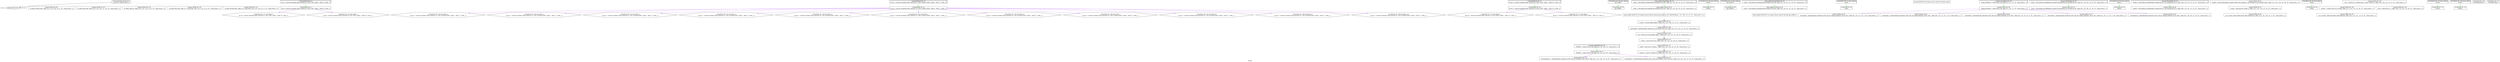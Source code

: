 digraph "SVFIR" {
	label="SVFIR";

	Node0x558311a88f90 [shape=record,shape=box,label="{ConstantNullPtrValVar ID: 0\n ptr null \{ constant data \}}"];
	Node0x558311a88f90 -> Node0x558311a64330[color=black];
	Node0x558311a88f90 -> Node0x558311a879b0[color=grey];
	Node0x558311a88f90 -> Node0x558311a85720[color=grey];
	Node0x558311a88f90 -> Node0x558311aa0680[color=grey];
	Node0x558311a88f90 -> Node0x558311aa0b00[color=grey];
	Node0x558311a88f90 -> Node0x558311aa2310[color=grey];
	Node0x558311a64330 [shape=record,shape=diamond,label="{DummyValVar ID: 1}"];
	Node0x558311aa2480 [shape=record,shape=box,label="{GlobalValVar ID: 4\n @.str = private unnamed_addr constant [2 x i8] c\"r\\00\", align 1, !dbg !0 \{ Glob  \}}"];
	Node0x558311aa2480 -> Node0x558311a87540[color=purple];
	Node0x558311aa2480 -> Node0x558311aa8180[color=purple];
	Node0x558311a70a60 [shape=record,shape=box3d,label="{GlobalObjNode ID: 9\n @.str = private unnamed_addr constant [2 x i8] c\"r\\00\", align 1, !dbg !0 \{ Glob  \}}"];
	Node0x558311a70a60 -> Node0x558311aa2480[color=green];
	Node0x558311aa5300 [shape=record,shape=box,label="{GlobalValVar ID: 10\n @.str.1 = private unnamed_addr constant [11 x i8] c\"output.txt\\00\", align 1, !dbg !7 \{ Glob  \}}"];
	Node0x558311aa5300 -> Node0x558311a8dca0[color=purple];
	Node0x558311aa5300 -> Node0x558311a9d2b0[color=purple];
	Node0x558311aa5300 -> Node0x558311aa5f20[color=purple];
	Node0x558311aa5300 -> Node0x558311a7d330[color=purple];
	Node0x558311aa5300 -> Node0x558311a73a30[color=purple];
	Node0x558311aa5300 -> Node0x558311a659b0[color=purple];
	Node0x558311aa5300 -> Node0x558311a74710[color=purple];
	Node0x558311aa5300 -> Node0x558311a9c590[color=purple];
	Node0x558311aa5300 -> Node0x558311a7b140[color=purple];
	Node0x558311aa5300 -> Node0x558311a7c190[color=purple];
	Node0x558311aa5300 -> Node0x558311a9b190[color=purple];
	Node0x558311a89c30 [shape=record,shape=box3d,label="{GlobalObjNode ID: 23\n @.str.1 = private unnamed_addr constant [11 x i8] c\"output.txt\\00\", align 1, !dbg !7 \{ Glob  \}}"];
	Node0x558311a89c30 -> Node0x558311aa5300[color=green];
	Node0x558311a6ca40 [shape=record,shape=box,label="{GlobalValVar ID: 24\n @.str.2 = private unnamed_addr constant [2 x i8] c\"w\\00\", align 1, !dbg !12 \{ Glob  \}}"];
	Node0x558311a6ca40 -> Node0x558311ab2eb0[color=purple];
	Node0x558311a6ca40 -> Node0x558311aa4780[color=purple];
	Node0x558311a89e40 [shape=record,shape=box3d,label="{GlobalObjNode ID: 27\n @.str.2 = private unnamed_addr constant [2 x i8] c\"w\\00\", align 1, !dbg !12 \{ Glob  \}}"];
	Node0x558311a89e40 -> Node0x558311a6ca40[color=green];
	Node0x558311ab21a0 [shape=record,shape=box,label="{FunValVar ID: 28\nget_buffer}"];
	Node0x558311a6c6e0 [shape=record,shape=box3d,label="{FunObjVar ID: 29 (base object)\nget_buffer}"];
	Node0x558311a6c6e0 -> Node0x558311ab21a0[color=green];
	Node0x558311a8c950 [shape=record,shape=box,label="{[get_buffer] RetPN ID: 30 unique return node for function get_buffer|{<s0>CallICFGNode: \{ \"ln\": 106, \"cl\": 21, \"fl\": \"read_write.c\" \}}}"];
	Node0x558311a8c950:s0 -> Node0x558311a9f6c0[color=black,style=dotted];
	Node0x558311a6d4c0 [shape=record,shape=box,label="{[get_buffer] ValVar ID: 31\n   %call = call noalias ptr @malloc(i64 noundef 1024) #4, !dbg !29 \{ \"ln\": 36, \"cl\": 19, \"fl\": \"read_write.c\" \}}"];
	Node0x558311a6d4c0 -> Node0x558311a8c950[color=grey];
	Node0x558311a6f300 [shape=record,shape=box3d,label="{[get_buffer] HeapObjVar ID: 32\n   %call = call noalias ptr @malloc(i64 noundef 1024) #4, !dbg !29 \{ \"ln\": 36, \"cl\": 19, \"fl\": \"read_write.c\" \}}"];
	Node0x558311a6f300 -> Node0x558311a6d4c0[color=green];
	Node0x558311a45280 [shape=record,shape=box,label="{FunValVar ID: 35\nmalloc}"];
	Node0x558311a87eb0 [shape=record,shape=box3d,label="{FunObjVar ID: 36 (base object)\nmalloc}"];
	Node0x558311a87eb0 -> Node0x558311a45280[color=green];
	Node0x558311a813f0 [shape=record,shape=box,label="{FunValVar ID: 40\nget_buffer2}"];
	Node0x558311a70c70 [shape=record,shape=box3d,label="{FunObjVar ID: 41 (base object)\nget_buffer2}"];
	Node0x558311a70c70 -> Node0x558311a813f0[color=green];
	Node0x558311a9ad50 [shape=record,shape=box,label="{[get_buffer2] RetPN ID: 42 unique return node for function get_buffer2}"];
	Node0x558311a6d810 [shape=record,shape=box,label="{[get_buffer2] ValVar ID: 43\n   %call = call noalias ptr @malloc(i64 noundef 1024) #4, !dbg !29 \{ \"ln\": 41, \"cl\": 19, \"fl\": \"read_write.c\" \}}"];
	Node0x558311a6d810 -> Node0x558311a9ad50[color=grey];
	Node0x558311a6bb60 [shape=record,shape=box3d,label="{[get_buffer2] HeapObjVar ID: 44\n   %call = call noalias ptr @malloc(i64 noundef 1024) #4, !dbg !29 \{ \"ln\": 41, \"cl\": 19, \"fl\": \"read_write.c\" \}}"];
	Node0x558311a6bb60 -> Node0x558311a6d810[color=green];
	Node0x558311a9f830 [shape=record,shape=box,label="{FunValVar ID: 46\nmain}"];
	Node0x558311a711f0 [shape=record,shape=box3d,label="{FunObjVar ID: 47 (base object)\nmain}"];
	Node0x558311a711f0 -> Node0x558311a9f830[color=green];
	Node0x558311a7ccc0 [shape=record,shape=box,label="{[main] RetPN ID: 48 unique return node for function main}"];
	Node0x558311a86c90 [shape=record,shape=box,label="{[main] ValVar ID: 49\n   %input_filename = alloca [100 x i8], align 16 \{ \"ln\": 73, \"fl\": \"read_write.c\" \}}"];
	Node0x558311a86c90 -> Node0x558311a89980[color=purple];
	Node0x558311a86c90 -> Node0x558311a85b50[color=purple];
	Node0x558311a86c90 -> Node0x558311a859e0[color=purple];
	Node0x558311a86c90 -> Node0x558311a8e1d0[color=purple];
	Node0x558311a86c90 -> Node0x558311ab18e0[color=purple];
	Node0x558311a418f0 [shape=record,shape=box3d,label="{[main] StackObjVar ID: 50\n   %input_filename = alloca [100 x i8], align 16 \{ \"ln\": 73, \"fl\": \"read_write.c\" \}}"];
	Node0x558311a418f0 -> Node0x558311a86c90[color=green];
	Node0x558311a89810 [shape=record,shape=box,label="{[main] ValVar ID: 53\n   %buffer2 = alloca [1024 x i8], align 16 \{ \"ln\": 120, \"fl\": \"read_write.c\" \}}"];
	Node0x558311a89810 -> Node0x558311aa1170[color=purple];
	Node0x558311a89810 -> Node0x558311a88290[color=purple];
	Node0x558311a3e020 [shape=record,shape=box3d,label="{[main] StackObjVar ID: 54\n   %buffer2 = alloca [1024 x i8], align 16 \{ \"ln\": 120, \"fl\": \"read_write.c\" \}}"];
	Node0x558311a3e020 -> Node0x558311a89810[color=green];
	Node0x558311a89980 [shape=record,shape=box,label="{[main] ValVar ID: 56\n   %arrayidx = getelementptr inbounds [100 x i8], ptr %input_filename, i64 0, i64 0, !dbg !36 \{ \"ln\": 74, \"cl\": 5, \"fl\": \"read_write.c\" \}}"];
	Node0x558311a85b50 [shape=record,shape=box,label="{[main] ValVar ID: 62\n   %arrayidx1 = getelementptr inbounds [100 x i8], ptr %input_filename, i64 0, i64 1, !dbg !38 \{ \"ln\": 75, \"cl\": 5, \"fl\": \"read_write.c\" \}}"];
	Node0x558311a859e0 [shape=record,shape=box,label="{[main] ValVar ID: 68\n   %arrayidx2 = getelementptr inbounds [100 x i8], ptr %input_filename, i64 0, i64 2, !dbg !40 \{ \"ln\": 76, \"cl\": 5, \"fl\": \"read_write.c\" \}}"];
	Node0x558311a8e1d0 [shape=record,shape=box,label="{[main] ValVar ID: 74\n   %arrayidx3 = getelementptr inbounds [100 x i8], ptr %input_filename, i64 0, i64 3, !dbg !42 \{ \"ln\": 77, \"cl\": 5, \"fl\": \"read_write.c\" \}}"];
	Node0x558311ab18e0 [shape=record,shape=box,label="{[main] ValVar ID: 78\n   %arraydecay = getelementptr inbounds [100 x i8], ptr %input_filename, i64 0, i64 0, !dbg !44 \{ \"ln\": 84, \"cl\": 30, \"fl\": \"read_write.c\" \}}"];
	Node0x558311a9e140 [shape=record,shape=box,label="{[main] ValVar ID: 79\n   %call = call noalias ptr @fopen(ptr noundef %arraydecay, ptr noundef @.str), !dbg !45 \{ \"ln\": 84, \"cl\": 24, \"fl\": \"read_write.c\" \}}"];
	Node0x558311a6a590 [shape=record,shape=box3d,label="{[main] HeapObjVar ID: 80\n   %call = call noalias ptr @fopen(ptr noundef %arraydecay, ptr noundef @.str), !dbg !45 \{ \"ln\": 84, \"cl\": 24, \"fl\": \"read_write.c\" \}}"];
	Node0x558311a6a590 -> Node0x558311a9e140[color=green];
	Node0x558311a81570 [shape=record,shape=box,label="{FunValVar ID: 81\nfopen}"];
	Node0x558311a6da00 [shape=record,shape=box3d,label="{FunObjVar ID: 82 (base object)\nfopen}"];
	Node0x558311a6da00 -> Node0x558311a81570[color=green];
	Node0x558311a6d120 [shape=record,shape=box,label="{[main] ValVar ID: 84\n   %call4 = call noalias ptr @fopen(ptr noundef @.str.1, ptr noundef @.str.2), !dbg !108 \{ \"ln\": 85, \"cl\": 25, \"fl\": \"read_write.c\" \}}"];
	Node0x558311a6a340 [shape=record,shape=box3d,label="{[main] HeapObjVar ID: 85\n   %call4 = call noalias ptr @fopen(ptr noundef @.str.1, ptr noundef @.str.2), !dbg !108 \{ \"ln\": 85, \"cl\": 25, \"fl\": \"read_write.c\" \}}"];
	Node0x558311a6a340 -> Node0x558311a6d120[color=green];
	Node0x558311a9f6c0 [shape=record,shape=box,label="{[main] ValVar ID: 87\n   %call5 = call ptr @get_buffer(), !dbg !110 \{ \"ln\": 106, \"cl\": 21, \"fl\": \"read_write.c\" \}}"];
	Node0x558311a9f6c0 -> Node0x558311a89580[color=purple];
	Node0x558311a879b0 [shape=record,shape=box,label="{[main] ValVar ID: 89\n   br label %while.cond, !dbg !112 \{ \"ln\": 119, \"cl\": 5, \"fl\": \"read_write.c\" \}}"];
	Node0x558311a8d760 [shape=record,shape=box,label="{[main] ValVar ID: 91\n   %call6 = call i64 @fread(ptr noundef %call5, i64 noundef 1, i64 noundef 8, ptr noundef %call), !dbg !113 \{ \"ln\": 119, \"cl\": 26, \"fl\": \"read_write.c\" \}}"];
	Node0x558311a8d760 -> Node0x558311a83cc0[color=grey];
	Node0x558311a9f1b0 [shape=record,shape=box,label="{FunValVar ID: 94\nfread}"];
	Node0x558311a824c0 [shape=record,shape=box3d,label="{FunObjVar ID: 95 (base object)\nfread}"];
	Node0x558311a824c0 -> Node0x558311a9f1b0[color=green];
	Node0x558311a83cc0 [shape=record,shape=box,label="{[main] ValVar ID: 97\n   %cmp = icmp ugt i64 %call6, 0, !dbg !115 \{ \"ln\": 119, \"cl\": 74, \"fl\": \"read_write.c\" \}}"];
	Node0x558311a83cc0 -> Node0x558311aa0c70[color=grey];
	Node0x558311aa0c70 [shape=record,shape=box,label="{[main] ValVar ID: 98\n   br i1 %cmp, label %while.body, label %while.end, !dbg !112 \{ \"ln\": 119, \"cl\": 5, \"fl\": \"read_write.c\" \}}"];
	Node0x558311a85720 [shape=record,shape=box,label="{[main] ValVar ID: 101\n   br label %for.cond, !dbg !125 \{ \"ln\": 121, \"cl\": 13, \"fl\": \"read_write.c\" \}}"];
	Node0x558311a8c280 [shape=record,shape=box,label="{[main] ValVar ID: 103\n   %i.0 = phi i64 [ 0, %while.body ], [ %inc, %for.inc ], !dbg !126 \{ \"ln\": 121, \"cl\": 0, \"fl\": \"read_write.c\" \}}"];
	Node0x558311a8c280 -> Node0x558311a88400[color=grey];
	Node0x558311a8c280 -> Node0x558311aa0990[color=grey];
	Node0x558311aa0990 [shape=record,shape=box,label="{[main] ValVar ID: 104\n   %inc = add i64 %i.0, 1, !dbg !136 \{ \"ln\": 121, \"cl\": 44, \"fl\": \"read_write.c\" \}}"];
	Node0x558311a88400 [shape=record,shape=box,label="{[main] ValVar ID: 106\n   %cmp7 = icmp ult i64 %i.0, %call6, !dbg !127 \{ \"ln\": 121, \"cl\": 29, \"fl\": \"read_write.c\" \}}"];
	Node0x558311a88400 -> Node0x558311a8cf30[color=grey];
	Node0x558311a8cf30 [shape=record,shape=box,label="{[main] ValVar ID: 107\n   br i1 %cmp7, label %for.body, label %for.end, !dbg !129 \{ \"ln\": 121, \"cl\": 9, \"fl\": \"read_write.c\" \}}"];
	Node0x558311a89580 [shape=record,shape=box,label="{[main] ValVar ID: 108\n   %arrayidx8 = getelementptr inbounds i8, ptr %call5, i64 %i.0, !dbg !130 \{ \"ln\": 122, \"cl\": 26, \"fl\": \"read_write.c\" \}}"];
	Node0x558311a89580 -> Node0x558311a8acc0[color=red];
	Node0x558311a8acc0 [shape=record,shape=box,label="{[main] ValVar ID: 109\n   %0 = load i8, ptr %arrayidx8, align 1, !dbg !130 \{ \"ln\": 122, \"cl\": 26, \"fl\": \"read_write.c\" \}}"];
	Node0x558311a8acc0 -> Node0x558311aa1fb0[color=black];
	Node0x558311aa1fb0 [shape=record,shape=box,label="{[main] ValVar ID: 110\n   %conv = sext i8 %0 to i32, !dbg !130 \{ \"ln\": 122, \"cl\": 26, \"fl\": \"read_write.c\" \}}"];
	Node0x558311aa1fb0 -> Node0x558311aa0e90[color=grey];
	Node0x558311aa0e90 [shape=record,shape=box,label="{[main] ValVar ID: 111\n   %add = add nsw i32 %conv, 1, !dbg !132 \{ \"ln\": 122, \"cl\": 37, \"fl\": \"read_write.c\" \}}"];
	Node0x558311aa0e90 -> Node0x558311aa1000[color=black];
	Node0x558311aa1000 [shape=record,shape=box,label="{[main] ValVar ID: 112\n   %conv9 = trunc i32 %add to i8, !dbg !130 \{ \"ln\": 122, \"cl\": 26, \"fl\": \"read_write.c\" \}}"];
	Node0x558311aa1000 -> Node0x558311aa1170[color=blue];
	Node0x558311aa1170 [shape=record,shape=box,label="{[main] ValVar ID: 113\n   %arrayidx10 = getelementptr inbounds [1024 x i8], ptr %buffer2, i64 0, i64 %i.0, !dbg !133 \{ \"ln\": 122, \"cl\": 13, \"fl\": \"read_write.c\" \}}"];
	Node0x558311aa0680 [shape=record,shape=box,label="{[main] ValVar ID: 115\n   br label %for.inc, !dbg !135 \{ \"ln\": 123, \"cl\": 9, \"fl\": \"read_write.c\" \}}"];
	Node0x558311aa0b00 [shape=record,shape=box,label="{[main] ValVar ID: 118\n   br label %for.cond, !dbg !137, !llvm.loop !138 \{ \"ln\": 121, \"cl\": 9, \"fl\": \"read_write.c\" \}}"];
	Node0x558311a88290 [shape=record,shape=box,label="{[main] ValVar ID: 119\n   %arraydecay11 = getelementptr inbounds [1024 x i8], ptr %buffer2, i64 0, i64 0, !dbg !141 \{ \"ln\": 126, \"cl\": 16, \"fl\": \"read_write.c\" \}}"];
	Node0x558311aa1640 [shape=record,shape=box,label="{FunValVar ID: 121\nfwrite}"];
	Node0x558311a71000 [shape=record,shape=box3d,label="{FunObjVar ID: 122 (base object)\nfwrite}"];
	Node0x558311a71000 -> Node0x558311aa1640[color=green];
	Node0x558311aa2310 [shape=record,shape=box,label="{[main] ValVar ID: 123\n   br label %while.cond, !dbg !112, !llvm.loop !143 \{ \"ln\": 119, \"cl\": 5, \"fl\": \"read_write.c\" \}}"];
	Node0x558311a838f0 [shape=record,shape=box,label="{FunValVar ID: 125\nfclose}"];
	Node0x558311a9cca0 [shape=record,shape=box3d,label="{FunObjVar ID: 126 (base object)\nfclose}"];
	Node0x558311a9cca0 -> Node0x558311a838f0[color=green];
	Node0x558311a1fc00 [shape=record,shape=box,label="{FunValVar ID: 130\nllvm.dbg.declare}"];
	Node0x558311a39b60 [shape=record,shape=box,label="{FunValVar ID: 151\nllvm.dbg.value}"];
	Node0x558311a87540 [shape=record,shape=hexagon,label="{GepValVar ID: 157 with offset_0\n @.str = private unnamed_addr constant [2 x i8] c\"r\\00\", align 1, !dbg !0 \{ Glob  \}}"];
	Node0x558311aa8180 [shape=record,shape=hexagon,label="{GepValVar ID: 158 with offset_1\n @.str = private unnamed_addr constant [2 x i8] c\"r\\00\", align 1, !dbg !0 \{ Glob  \}}"];
	Node0x558311a8dca0 [shape=record,shape=hexagon,label="{GepValVar ID: 159 with offset_0\n @.str.1 = private unnamed_addr constant [11 x i8] c\"output.txt\\00\", align 1, !dbg !7 \{ Glob  \}}"];
	Node0x558311a9d2b0 [shape=record,shape=hexagon,label="{GepValVar ID: 160 with offset_1\n @.str.1 = private unnamed_addr constant [11 x i8] c\"output.txt\\00\", align 1, !dbg !7 \{ Glob  \}}"];
	Node0x558311aa5f20 [shape=record,shape=hexagon,label="{GepValVar ID: 161 with offset_2\n @.str.1 = private unnamed_addr constant [11 x i8] c\"output.txt\\00\", align 1, !dbg !7 \{ Glob  \}}"];
	Node0x558311a7d330 [shape=record,shape=hexagon,label="{GepValVar ID: 162 with offset_3\n @.str.1 = private unnamed_addr constant [11 x i8] c\"output.txt\\00\", align 1, !dbg !7 \{ Glob  \}}"];
	Node0x558311a73a30 [shape=record,shape=hexagon,label="{GepValVar ID: 163 with offset_4\n @.str.1 = private unnamed_addr constant [11 x i8] c\"output.txt\\00\", align 1, !dbg !7 \{ Glob  \}}"];
	Node0x558311a659b0 [shape=record,shape=hexagon,label="{GepValVar ID: 164 with offset_5\n @.str.1 = private unnamed_addr constant [11 x i8] c\"output.txt\\00\", align 1, !dbg !7 \{ Glob  \}}"];
	Node0x558311a74710 [shape=record,shape=hexagon,label="{GepValVar ID: 165 with offset_6\n @.str.1 = private unnamed_addr constant [11 x i8] c\"output.txt\\00\", align 1, !dbg !7 \{ Glob  \}}"];
	Node0x558311a9c590 [shape=record,shape=hexagon,label="{GepValVar ID: 166 with offset_7\n @.str.1 = private unnamed_addr constant [11 x i8] c\"output.txt\\00\", align 1, !dbg !7 \{ Glob  \}}"];
	Node0x558311a7b140 [shape=record,shape=hexagon,label="{GepValVar ID: 167 with offset_8\n @.str.1 = private unnamed_addr constant [11 x i8] c\"output.txt\\00\", align 1, !dbg !7 \{ Glob  \}}"];
	Node0x558311a7c190 [shape=record,shape=hexagon,label="{GepValVar ID: 168 with offset_9\n @.str.1 = private unnamed_addr constant [11 x i8] c\"output.txt\\00\", align 1, !dbg !7 \{ Glob  \}}"];
	Node0x558311a9b190 [shape=record,shape=hexagon,label="{GepValVar ID: 169 with offset_10\n @.str.1 = private unnamed_addr constant [11 x i8] c\"output.txt\\00\", align 1, !dbg !7 \{ Glob  \}}"];
	Node0x558311ab2eb0 [shape=record,shape=hexagon,label="{GepValVar ID: 170 with offset_0\n @.str.2 = private unnamed_addr constant [2 x i8] c\"w\\00\", align 1, !dbg !12 \{ Glob  \}}"];
	Node0x558311aa4780 [shape=record,shape=hexagon,label="{GepValVar ID: 171 with offset_1\n @.str.2 = private unnamed_addr constant [2 x i8] c\"w\\00\", align 1, !dbg !12 \{ Glob  \}}"];
}
